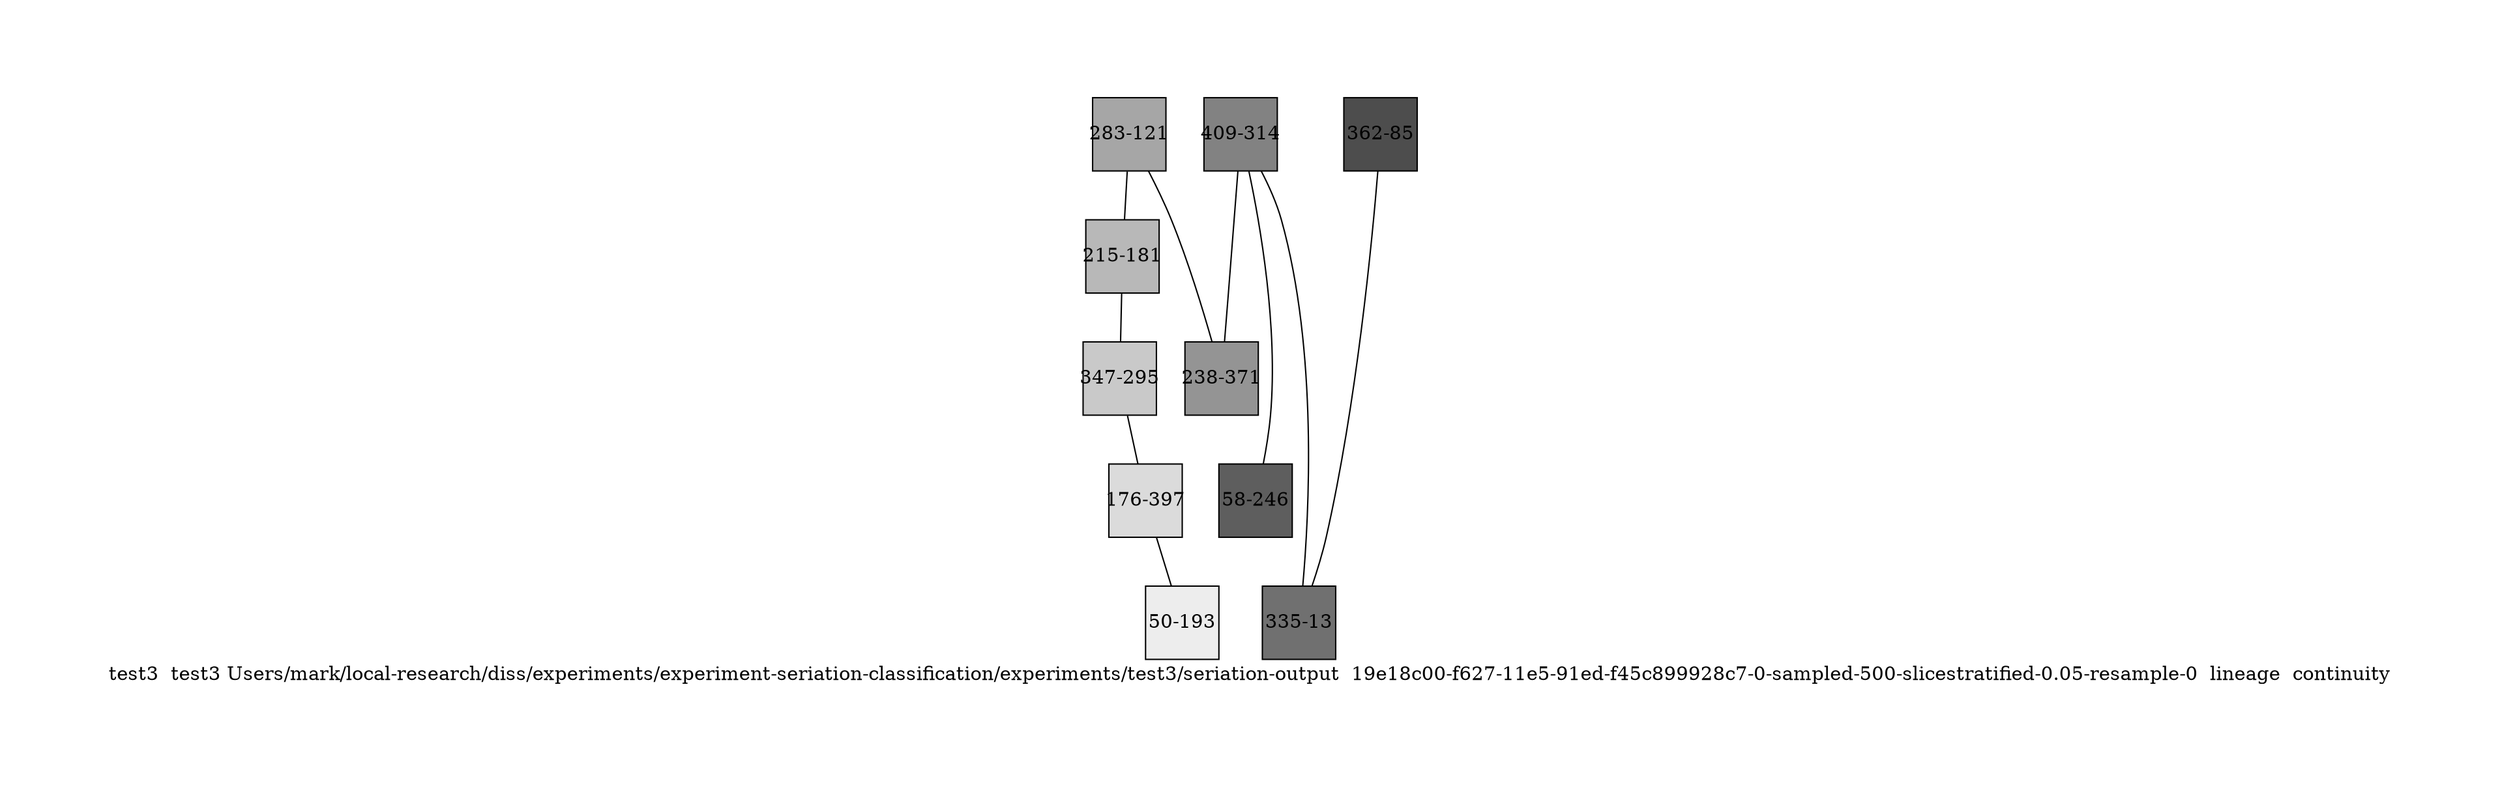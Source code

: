 strict graph "test3  test3 Users/mark/local-research/diss/experiments/experiment-seriation-classification/experiments/test3/seriation-output  19e18c00-f627-11e5-91ed-f45c899928c7-0-sampled-500-slicestratified-0.05-resample-0  lineage  continuity" {
labelloc=b;
ratio=auto;
pad="1.0";
label="test3  test3 Users/mark/local-research/diss/experiments/experiment-seriation-classification/experiments/test3/seriation-output  19e18c00-f627-11e5-91ed-f45c899928c7-0-sampled-500-slicestratified-0.05-resample-0  lineage  continuity";
node [fixedsize=true, width="0.75", shape=circle, style=filled, height="0.75"];
0 [xCoordinate="121.0", appears_in_slice=6, yCoordinate="283.0", colorscheme=x11, lineage_id=1, short_label="283-121", label="283-121", shape=square, cluster_id=1, fillcolor=grey65, id=0, size="556.233227616"];
1 [xCoordinate="314.0", appears_in_slice=4, yCoordinate="409.0", colorscheme=x11, lineage_id=1, short_label="409-314", label="409-314", shape=square, cluster_id=1, fillcolor=grey51, id=1, size="537.936081971"];
2 [xCoordinate="85.0", appears_in_slice=1, yCoordinate="362.0", colorscheme=x11, lineage_id=1, short_label="362-85", label="362-85", shape=square, cluster_id=1, fillcolor=grey30, id=2, size="353.744815809"];
3 [xCoordinate="181.0", appears_in_slice=7, yCoordinate="215.0", colorscheme=x11, lineage_id=1, short_label="215-181", label="215-181", shape=square, cluster_id=1, fillcolor=grey72, id=3, size="525.737984874"];
4 [xCoordinate="295.0", appears_in_slice=8, yCoordinate="347.0", colorscheme=x11, lineage_id=1, short_label="347-295", label="347-295", shape=square, cluster_id=1, fillcolor=grey79, id=4, size="546.474749939"];
5 [xCoordinate="397.0", appears_in_slice=9, yCoordinate="176.0", colorscheme=x11, lineage_id=1, short_label="176-397", label="176-397", shape=square, cluster_id=1, fillcolor=grey86, id=5, size="463.52768968"];
6 [xCoordinate="246.0", appears_in_slice=2, yCoordinate="58.0", colorscheme=x11, lineage_id=1, short_label="58-246", label="58-246", shape=square, cluster_id=1, fillcolor=grey37, id=6, size="420.834349841"];
7 [xCoordinate="193.0", appears_in_slice=10, yCoordinate="50.0", colorscheme=x11, lineage_id=1, short_label="50-193", label="50-193", shape=square, cluster_id=1, fillcolor=grey93, id=7, size="483.044645035"];
8 [xCoordinate="371.0", appears_in_slice=5, yCoordinate="238.0", colorscheme=x11, lineage_id=1, short_label="238-371", label="238-371", shape=square, cluster_id=1, fillcolor=grey58, id=8, size="568.431324713"];
9 [xCoordinate="13.0", appears_in_slice=3, yCoordinate="335.0", colorscheme=x11, lineage_id=1, short_label="335-13", label="335-13", shape=square, cluster_id=1, fillcolor=grey44, id=9, size="544.03513052"];
0 -- 8  [inverseweight="3.81753936377", weight="0.261948837906"];
0 -- 3  [inverseweight="5.60716939557", weight="0.178343104952"];
1 -- 8  [inverseweight="5.91073490565", weight="0.169183699821"];
1 -- 9  [inverseweight="3.21731238472", weight="0.3108184349"];
1 -- 6  [inverseweight="2.16871736919", weight="0.461102038563"];
2 -- 9  [inverseweight="2.38436157046", weight="0.419399478834"];
3 -- 4  [inverseweight="5.78895443417", weight="0.172742765792"];
4 -- 5  [inverseweight="6.94231461079", weight="0.14404417778"];
5 -- 7  [inverseweight="5.28863309497", weight="0.189084775223"];
}
